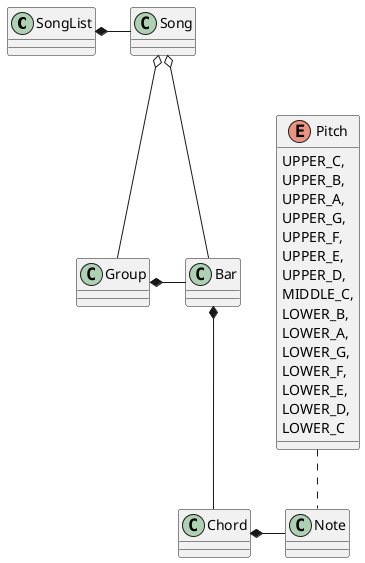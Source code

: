 @startuml

SongList *-right- Song
Song o-- Bar
Song o-right- Group
Bar *-- Chord
Bar -left-* Group
Chord *-right- Note
Pitch .. Note

enum Pitch {
    UPPER_C,
    UPPER_B,
    UPPER_A,
    UPPER_G,
    UPPER_F,
    UPPER_E,
    UPPER_D,
    MIDDLE_C,
    LOWER_B,
    LOWER_A,
    LOWER_G,
    LOWER_F,
    LOWER_E,
    LOWER_D,
    LOWER_C
}

@enduml